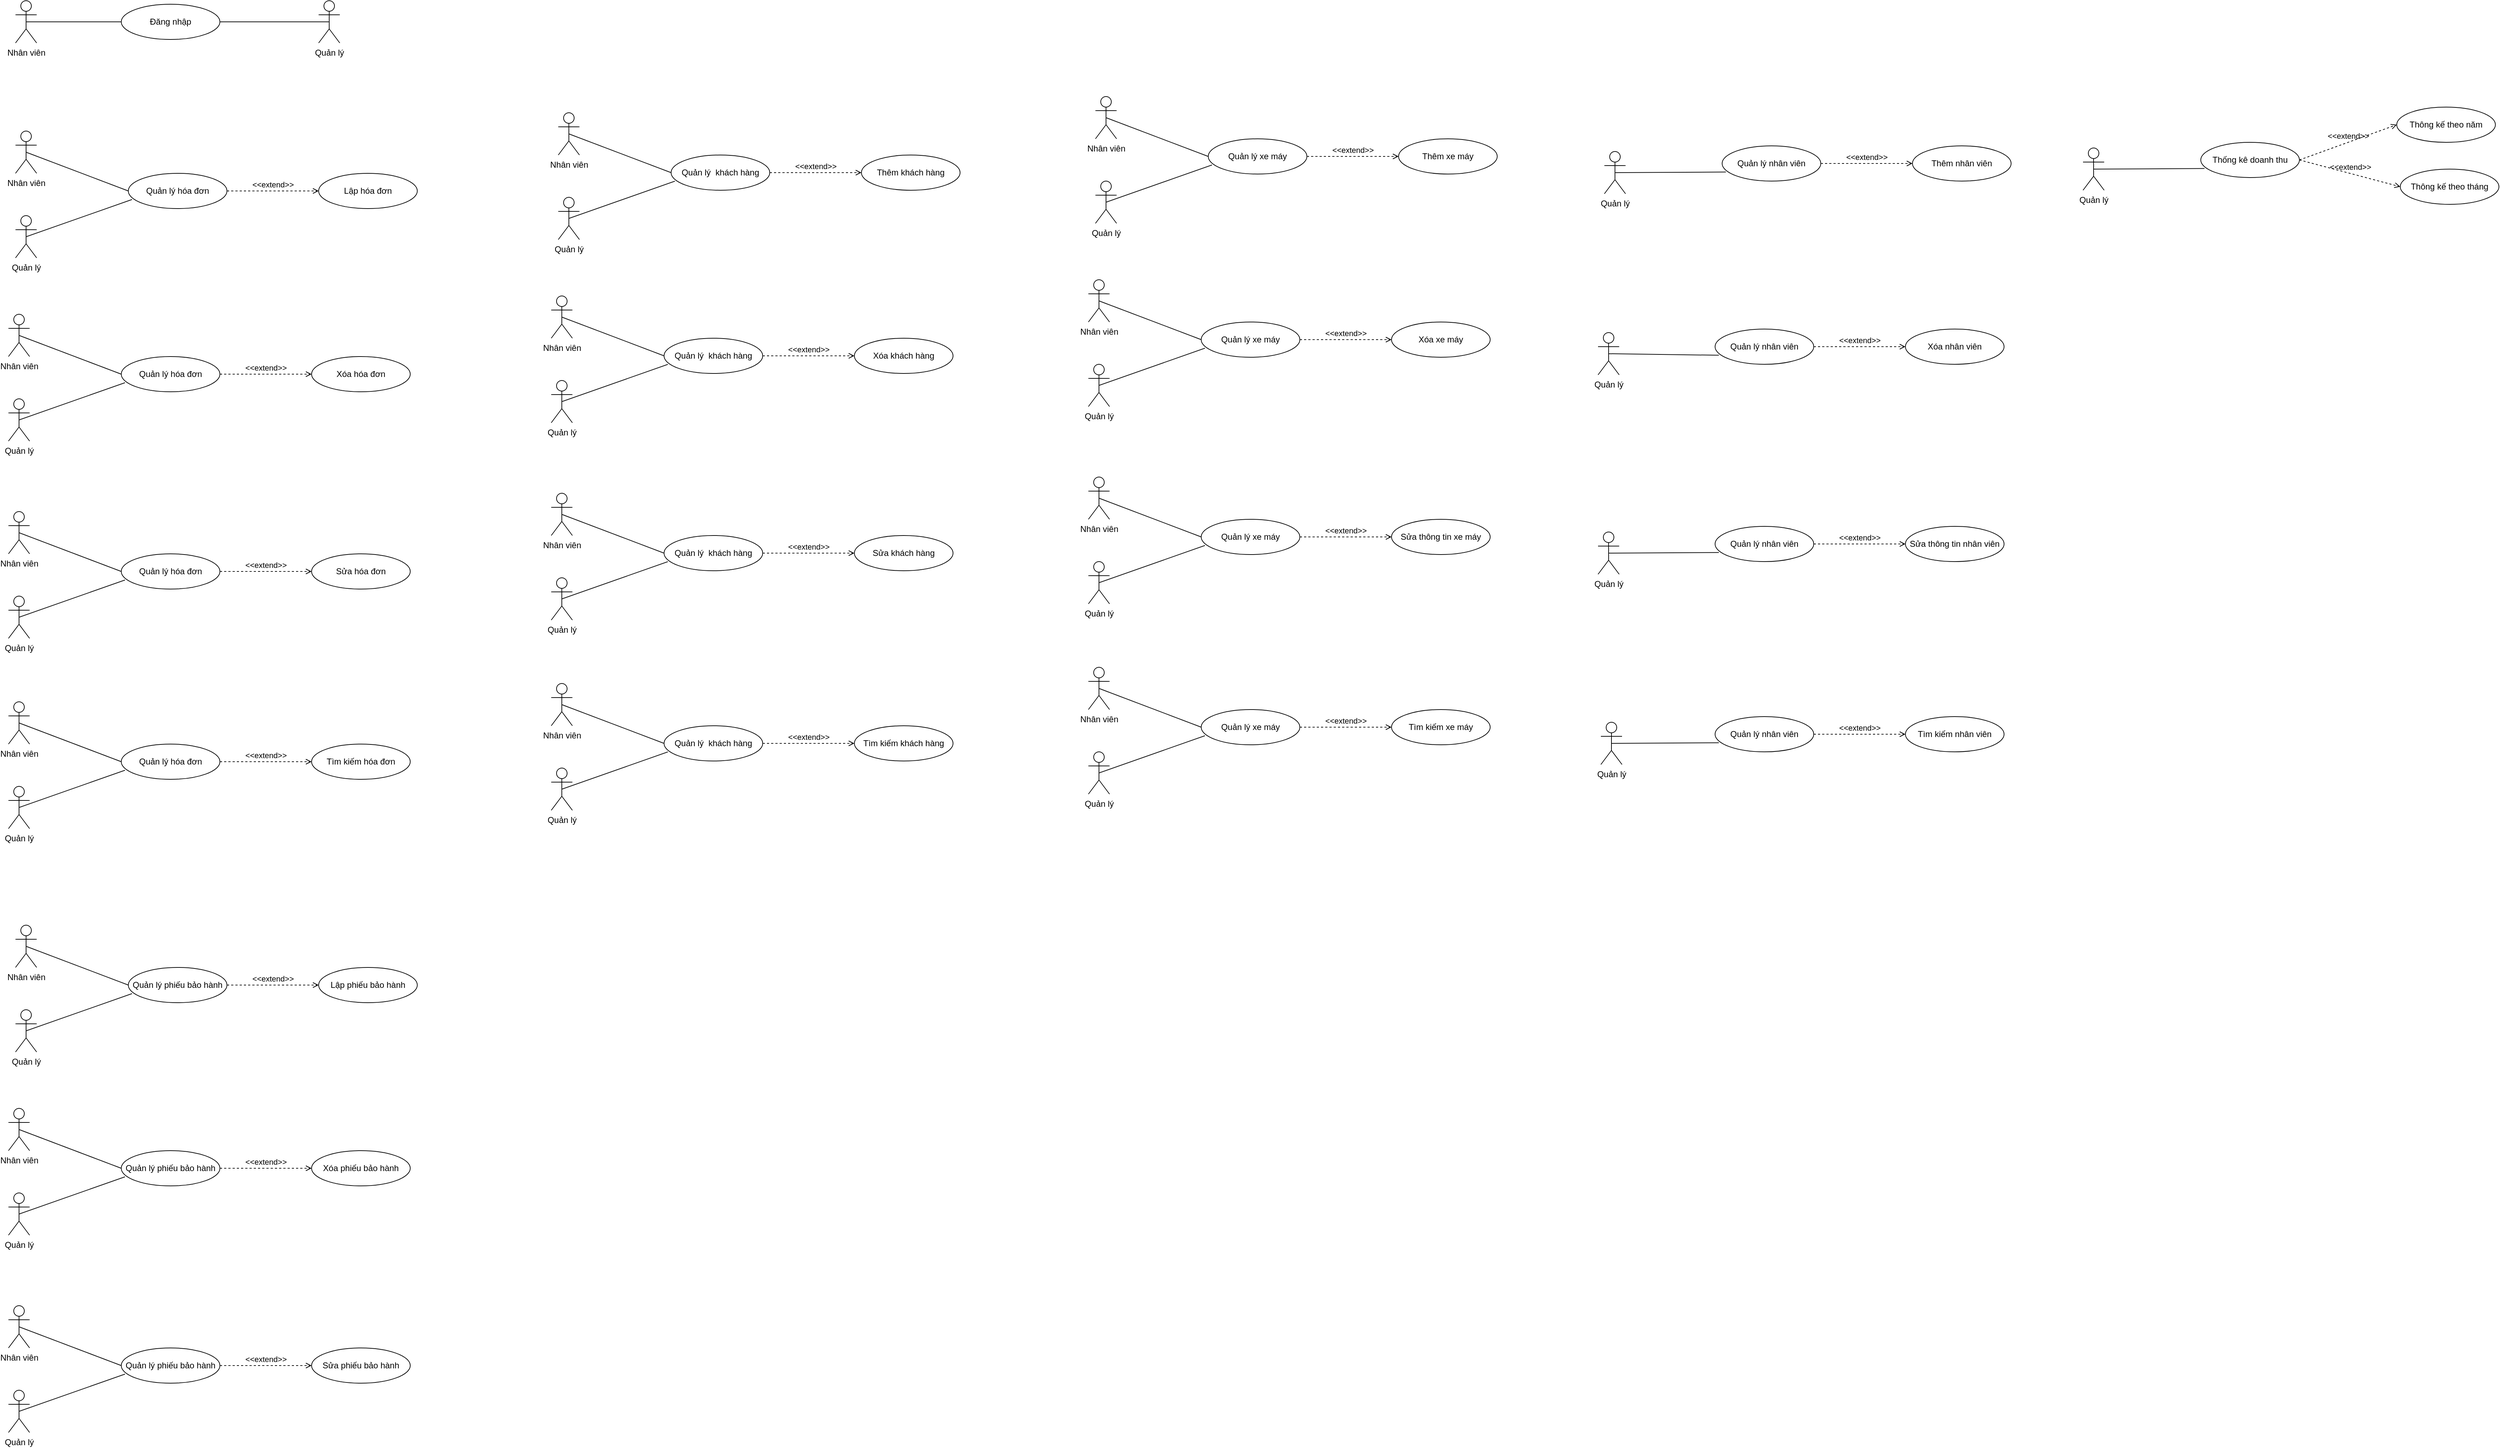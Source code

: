 <mxfile version="15.7.3" type="device"><diagram id="n5Jw2jB2_F3WaCcPiGSH" name="Page-1"><mxGraphModel dx="1117" dy="827" grid="0" gridSize="10" guides="1" tooltips="1" connect="1" arrows="1" fold="1" page="1" pageScale="1" pageWidth="1100" pageHeight="850" background="#ffffff" math="0" shadow="0"><root><mxCell id="0"/><mxCell id="1" parent="0"/><mxCell id="6BJFwnJuFq5aAHOnmRQk-1" value="Quản lý" style="shape=umlActor;verticalLabelPosition=bottom;verticalAlign=top;html=1;rounded=0;" vertex="1" parent="1"><mxGeometry x="590" y="235" width="30" height="60" as="geometry"/></mxCell><mxCell id="6BJFwnJuFq5aAHOnmRQk-2" value="Đăng nhập" style="ellipse;whiteSpace=wrap;html=1;rounded=0;" vertex="1" parent="1"><mxGeometry x="310" y="240" width="140" height="50" as="geometry"/></mxCell><mxCell id="6BJFwnJuFq5aAHOnmRQk-3" value="Nhân viên" style="shape=umlActor;verticalLabelPosition=bottom;verticalAlign=top;html=1;rounded=0;" vertex="1" parent="1"><mxGeometry x="160" y="235" width="30" height="60" as="geometry"/></mxCell><mxCell id="6BJFwnJuFq5aAHOnmRQk-4" value="" style="endArrow=none;html=1;exitX=0.5;exitY=0.5;exitDx=0;exitDy=0;exitPerimeter=0;entryX=0;entryY=0.5;entryDx=0;entryDy=0;rounded=0;" edge="1" parent="1" source="6BJFwnJuFq5aAHOnmRQk-3" target="6BJFwnJuFq5aAHOnmRQk-2"><mxGeometry width="50" height="50" relative="1" as="geometry"><mxPoint x="220" y="290" as="sourcePoint"/><mxPoint x="270" y="240" as="targetPoint"/></mxGeometry></mxCell><mxCell id="6BJFwnJuFq5aAHOnmRQk-5" value="" style="endArrow=none;html=1;entryX=0.5;entryY=0.5;entryDx=0;entryDy=0;entryPerimeter=0;exitX=1;exitY=0.5;exitDx=0;exitDy=0;rounded=0;" edge="1" parent="1" source="6BJFwnJuFq5aAHOnmRQk-2" target="6BJFwnJuFq5aAHOnmRQk-1"><mxGeometry width="50" height="50" relative="1" as="geometry"><mxPoint x="510" y="270" as="sourcePoint"/><mxPoint x="560" y="220" as="targetPoint"/></mxGeometry></mxCell><mxCell id="6BJFwnJuFq5aAHOnmRQk-6" value="Quản lý" style="shape=umlActor;verticalLabelPosition=bottom;verticalAlign=top;html=1;rounded=0;" vertex="1" parent="1"><mxGeometry x="160" y="540" width="30" height="60" as="geometry"/></mxCell><mxCell id="6BJFwnJuFq5aAHOnmRQk-7" value="Quản lý hóa đơn" style="ellipse;whiteSpace=wrap;html=1;rounded=0;" vertex="1" parent="1"><mxGeometry x="320" y="480" width="140" height="50" as="geometry"/></mxCell><mxCell id="6BJFwnJuFq5aAHOnmRQk-8" value="Nhân viên" style="shape=umlActor;verticalLabelPosition=bottom;verticalAlign=top;html=1;rounded=0;" vertex="1" parent="1"><mxGeometry x="160" y="420" width="30" height="60" as="geometry"/></mxCell><mxCell id="6BJFwnJuFq5aAHOnmRQk-9" value="" style="endArrow=none;html=1;exitX=0.5;exitY=0.5;exitDx=0;exitDy=0;exitPerimeter=0;entryX=0;entryY=0.5;entryDx=0;entryDy=0;rounded=0;" edge="1" parent="1" source="6BJFwnJuFq5aAHOnmRQk-8" target="6BJFwnJuFq5aAHOnmRQk-7"><mxGeometry width="50" height="50" relative="1" as="geometry"><mxPoint x="220" y="475" as="sourcePoint"/><mxPoint x="270" y="425" as="targetPoint"/></mxGeometry></mxCell><mxCell id="6BJFwnJuFq5aAHOnmRQk-10" value="" style="endArrow=none;html=1;entryX=0.5;entryY=0.5;entryDx=0;entryDy=0;entryPerimeter=0;exitX=0.038;exitY=0.743;exitDx=0;exitDy=0;exitPerimeter=0;rounded=0;" edge="1" parent="1" source="6BJFwnJuFq5aAHOnmRQk-7" target="6BJFwnJuFq5aAHOnmRQk-6"><mxGeometry width="50" height="50" relative="1" as="geometry"><mxPoint x="510" y="455" as="sourcePoint"/><mxPoint x="560" y="405" as="targetPoint"/></mxGeometry></mxCell><mxCell id="6BJFwnJuFq5aAHOnmRQk-11" value="Lập hóa đơn" style="ellipse;whiteSpace=wrap;html=1;rounded=0;" vertex="1" parent="1"><mxGeometry x="590" y="480" width="140" height="50" as="geometry"/></mxCell><mxCell id="6BJFwnJuFq5aAHOnmRQk-12" value="&amp;lt;&amp;lt;extend&amp;gt;&amp;gt;" style="html=1;verticalAlign=bottom;labelBackgroundColor=none;endArrow=open;endFill=0;dashed=1;entryX=0;entryY=0.5;entryDx=0;entryDy=0;exitX=1;exitY=0.5;exitDx=0;exitDy=0;rounded=0;" edge="1" parent="1" source="6BJFwnJuFq5aAHOnmRQk-7" target="6BJFwnJuFq5aAHOnmRQk-11"><mxGeometry width="160" relative="1" as="geometry"><mxPoint x="450" y="440" as="sourcePoint"/><mxPoint x="610" y="440" as="targetPoint"/></mxGeometry></mxCell><mxCell id="6BJFwnJuFq5aAHOnmRQk-13" value="Quản lý" style="shape=umlActor;verticalLabelPosition=bottom;verticalAlign=top;html=1;rounded=0;" vertex="1" parent="1"><mxGeometry x="150" y="800" width="30" height="60" as="geometry"/></mxCell><mxCell id="6BJFwnJuFq5aAHOnmRQk-14" value="Quản lý hóa đơn" style="ellipse;whiteSpace=wrap;html=1;rounded=0;" vertex="1" parent="1"><mxGeometry x="310" y="740" width="140" height="50" as="geometry"/></mxCell><mxCell id="6BJFwnJuFq5aAHOnmRQk-15" value="Nhân viên" style="shape=umlActor;verticalLabelPosition=bottom;verticalAlign=top;html=1;rounded=0;" vertex="1" parent="1"><mxGeometry x="150" y="680" width="30" height="60" as="geometry"/></mxCell><mxCell id="6BJFwnJuFq5aAHOnmRQk-16" value="" style="endArrow=none;html=1;exitX=0.5;exitY=0.5;exitDx=0;exitDy=0;exitPerimeter=0;entryX=0;entryY=0.5;entryDx=0;entryDy=0;rounded=0;" edge="1" parent="1" source="6BJFwnJuFq5aAHOnmRQk-15" target="6BJFwnJuFq5aAHOnmRQk-14"><mxGeometry width="50" height="50" relative="1" as="geometry"><mxPoint x="210" y="735" as="sourcePoint"/><mxPoint x="260" y="685" as="targetPoint"/></mxGeometry></mxCell><mxCell id="6BJFwnJuFq5aAHOnmRQk-17" value="" style="endArrow=none;html=1;entryX=0.5;entryY=0.5;entryDx=0;entryDy=0;entryPerimeter=0;exitX=0.038;exitY=0.743;exitDx=0;exitDy=0;exitPerimeter=0;rounded=0;" edge="1" parent="1" source="6BJFwnJuFq5aAHOnmRQk-14" target="6BJFwnJuFq5aAHOnmRQk-13"><mxGeometry width="50" height="50" relative="1" as="geometry"><mxPoint x="500" y="715" as="sourcePoint"/><mxPoint x="550" y="665" as="targetPoint"/></mxGeometry></mxCell><mxCell id="6BJFwnJuFq5aAHOnmRQk-18" value="Xóa hóa đơn" style="ellipse;whiteSpace=wrap;html=1;rounded=0;" vertex="1" parent="1"><mxGeometry x="580" y="740" width="140" height="50" as="geometry"/></mxCell><mxCell id="6BJFwnJuFq5aAHOnmRQk-19" value="&amp;lt;&amp;lt;extend&amp;gt;&amp;gt;" style="html=1;verticalAlign=bottom;labelBackgroundColor=none;endArrow=open;endFill=0;dashed=1;entryX=0;entryY=0.5;entryDx=0;entryDy=0;exitX=1;exitY=0.5;exitDx=0;exitDy=0;rounded=0;" edge="1" parent="1" source="6BJFwnJuFq5aAHOnmRQk-14" target="6BJFwnJuFq5aAHOnmRQk-18"><mxGeometry width="160" relative="1" as="geometry"><mxPoint x="440" y="700" as="sourcePoint"/><mxPoint x="600" y="700" as="targetPoint"/></mxGeometry></mxCell><mxCell id="6BJFwnJuFq5aAHOnmRQk-20" value="Quản lý" style="shape=umlActor;verticalLabelPosition=bottom;verticalAlign=top;html=1;rounded=0;" vertex="1" parent="1"><mxGeometry x="150" y="1080" width="30" height="60" as="geometry"/></mxCell><mxCell id="6BJFwnJuFq5aAHOnmRQk-21" value="Quản lý hóa đơn" style="ellipse;whiteSpace=wrap;html=1;rounded=0;" vertex="1" parent="1"><mxGeometry x="310" y="1020" width="140" height="50" as="geometry"/></mxCell><mxCell id="6BJFwnJuFq5aAHOnmRQk-22" value="Nhân viên" style="shape=umlActor;verticalLabelPosition=bottom;verticalAlign=top;html=1;rounded=0;" vertex="1" parent="1"><mxGeometry x="150" y="960" width="30" height="60" as="geometry"/></mxCell><mxCell id="6BJFwnJuFq5aAHOnmRQk-23" value="" style="endArrow=none;html=1;exitX=0.5;exitY=0.5;exitDx=0;exitDy=0;exitPerimeter=0;entryX=0;entryY=0.5;entryDx=0;entryDy=0;rounded=0;" edge="1" parent="1" source="6BJFwnJuFq5aAHOnmRQk-22" target="6BJFwnJuFq5aAHOnmRQk-21"><mxGeometry width="50" height="50" relative="1" as="geometry"><mxPoint x="210" y="1015" as="sourcePoint"/><mxPoint x="260" y="965" as="targetPoint"/></mxGeometry></mxCell><mxCell id="6BJFwnJuFq5aAHOnmRQk-24" value="" style="endArrow=none;html=1;entryX=0.5;entryY=0.5;entryDx=0;entryDy=0;entryPerimeter=0;exitX=0.038;exitY=0.743;exitDx=0;exitDy=0;exitPerimeter=0;rounded=0;" edge="1" parent="1" source="6BJFwnJuFq5aAHOnmRQk-21" target="6BJFwnJuFq5aAHOnmRQk-20"><mxGeometry width="50" height="50" relative="1" as="geometry"><mxPoint x="500" y="995" as="sourcePoint"/><mxPoint x="550" y="945" as="targetPoint"/></mxGeometry></mxCell><mxCell id="6BJFwnJuFq5aAHOnmRQk-25" value="Sửa hóa đơn" style="ellipse;whiteSpace=wrap;html=1;rounded=0;" vertex="1" parent="1"><mxGeometry x="580" y="1020" width="140" height="50" as="geometry"/></mxCell><mxCell id="6BJFwnJuFq5aAHOnmRQk-26" value="&amp;lt;&amp;lt;extend&amp;gt;&amp;gt;" style="html=1;verticalAlign=bottom;labelBackgroundColor=none;endArrow=open;endFill=0;dashed=1;entryX=0;entryY=0.5;entryDx=0;entryDy=0;exitX=1;exitY=0.5;exitDx=0;exitDy=0;rounded=0;" edge="1" parent="1" source="6BJFwnJuFq5aAHOnmRQk-21" target="6BJFwnJuFq5aAHOnmRQk-25"><mxGeometry width="160" relative="1" as="geometry"><mxPoint x="440" y="980" as="sourcePoint"/><mxPoint x="600" y="980" as="targetPoint"/></mxGeometry></mxCell><mxCell id="6BJFwnJuFq5aAHOnmRQk-27" value="Quản lý" style="shape=umlActor;verticalLabelPosition=bottom;verticalAlign=top;html=1;rounded=0;" vertex="1" parent="1"><mxGeometry x="150" y="1350" width="30" height="60" as="geometry"/></mxCell><mxCell id="6BJFwnJuFq5aAHOnmRQk-28" value="Quản lý hóa đơn" style="ellipse;whiteSpace=wrap;html=1;rounded=0;" vertex="1" parent="1"><mxGeometry x="310" y="1290" width="140" height="50" as="geometry"/></mxCell><mxCell id="6BJFwnJuFq5aAHOnmRQk-29" value="Nhân viên" style="shape=umlActor;verticalLabelPosition=bottom;verticalAlign=top;html=1;rounded=0;" vertex="1" parent="1"><mxGeometry x="150" y="1230" width="30" height="60" as="geometry"/></mxCell><mxCell id="6BJFwnJuFq5aAHOnmRQk-30" value="" style="endArrow=none;html=1;exitX=0.5;exitY=0.5;exitDx=0;exitDy=0;exitPerimeter=0;entryX=0;entryY=0.5;entryDx=0;entryDy=0;rounded=0;" edge="1" parent="1" source="6BJFwnJuFq5aAHOnmRQk-29" target="6BJFwnJuFq5aAHOnmRQk-28"><mxGeometry width="50" height="50" relative="1" as="geometry"><mxPoint x="210" y="1285" as="sourcePoint"/><mxPoint x="260" y="1235" as="targetPoint"/></mxGeometry></mxCell><mxCell id="6BJFwnJuFq5aAHOnmRQk-31" value="" style="endArrow=none;html=1;entryX=0.5;entryY=0.5;entryDx=0;entryDy=0;entryPerimeter=0;exitX=0.038;exitY=0.743;exitDx=0;exitDy=0;exitPerimeter=0;rounded=0;" edge="1" parent="1" source="6BJFwnJuFq5aAHOnmRQk-28" target="6BJFwnJuFq5aAHOnmRQk-27"><mxGeometry width="50" height="50" relative="1" as="geometry"><mxPoint x="500" y="1265" as="sourcePoint"/><mxPoint x="550" y="1215" as="targetPoint"/></mxGeometry></mxCell><mxCell id="6BJFwnJuFq5aAHOnmRQk-32" value="Tìm kiếm hóa đơn" style="ellipse;whiteSpace=wrap;html=1;rounded=0;" vertex="1" parent="1"><mxGeometry x="580" y="1290" width="140" height="50" as="geometry"/></mxCell><mxCell id="6BJFwnJuFq5aAHOnmRQk-33" value="&amp;lt;&amp;lt;extend&amp;gt;&amp;gt;" style="html=1;verticalAlign=bottom;labelBackgroundColor=none;endArrow=open;endFill=0;dashed=1;entryX=0;entryY=0.5;entryDx=0;entryDy=0;exitX=1;exitY=0.5;exitDx=0;exitDy=0;rounded=0;" edge="1" parent="1" source="6BJFwnJuFq5aAHOnmRQk-28" target="6BJFwnJuFq5aAHOnmRQk-32"><mxGeometry width="160" relative="1" as="geometry"><mxPoint x="440" y="1250" as="sourcePoint"/><mxPoint x="600" y="1250" as="targetPoint"/></mxGeometry></mxCell><mxCell id="6BJFwnJuFq5aAHOnmRQk-34" value="Quản lý" style="shape=umlActor;verticalLabelPosition=bottom;verticalAlign=top;html=1;rounded=0;" vertex="1" parent="1"><mxGeometry x="930" y="514" width="30" height="60" as="geometry"/></mxCell><mxCell id="6BJFwnJuFq5aAHOnmRQk-35" value="Quản lý&amp;nbsp; khách hàng" style="ellipse;whiteSpace=wrap;html=1;rounded=0;" vertex="1" parent="1"><mxGeometry x="1090" y="454" width="140" height="50" as="geometry"/></mxCell><mxCell id="6BJFwnJuFq5aAHOnmRQk-36" value="Nhân viên" style="shape=umlActor;verticalLabelPosition=bottom;verticalAlign=top;html=1;rounded=0;" vertex="1" parent="1"><mxGeometry x="930" y="394" width="30" height="60" as="geometry"/></mxCell><mxCell id="6BJFwnJuFq5aAHOnmRQk-37" value="" style="endArrow=none;html=1;exitX=0.5;exitY=0.5;exitDx=0;exitDy=0;exitPerimeter=0;entryX=0;entryY=0.5;entryDx=0;entryDy=0;rounded=0;" edge="1" parent="1" source="6BJFwnJuFq5aAHOnmRQk-36" target="6BJFwnJuFq5aAHOnmRQk-35"><mxGeometry width="50" height="50" relative="1" as="geometry"><mxPoint x="990" y="449" as="sourcePoint"/><mxPoint x="1040" y="399" as="targetPoint"/></mxGeometry></mxCell><mxCell id="6BJFwnJuFq5aAHOnmRQk-38" value="" style="endArrow=none;html=1;entryX=0.5;entryY=0.5;entryDx=0;entryDy=0;entryPerimeter=0;exitX=0.038;exitY=0.743;exitDx=0;exitDy=0;exitPerimeter=0;rounded=0;" edge="1" parent="1" source="6BJFwnJuFq5aAHOnmRQk-35" target="6BJFwnJuFq5aAHOnmRQk-34"><mxGeometry width="50" height="50" relative="1" as="geometry"><mxPoint x="1280" y="429" as="sourcePoint"/><mxPoint x="1330" y="379" as="targetPoint"/></mxGeometry></mxCell><mxCell id="6BJFwnJuFq5aAHOnmRQk-39" value="Thêm khách hàng" style="ellipse;whiteSpace=wrap;html=1;rounded=0;" vertex="1" parent="1"><mxGeometry x="1360" y="454" width="140" height="50" as="geometry"/></mxCell><mxCell id="6BJFwnJuFq5aAHOnmRQk-40" value="&amp;lt;&amp;lt;extend&amp;gt;&amp;gt;" style="html=1;verticalAlign=bottom;labelBackgroundColor=none;endArrow=open;endFill=0;dashed=1;entryX=0;entryY=0.5;entryDx=0;entryDy=0;exitX=1;exitY=0.5;exitDx=0;exitDy=0;rounded=0;" edge="1" parent="1" source="6BJFwnJuFq5aAHOnmRQk-35" target="6BJFwnJuFq5aAHOnmRQk-39"><mxGeometry width="160" relative="1" as="geometry"><mxPoint x="1220" y="414" as="sourcePoint"/><mxPoint x="1380" y="414" as="targetPoint"/></mxGeometry></mxCell><mxCell id="6BJFwnJuFq5aAHOnmRQk-41" value="Quản lý" style="shape=umlActor;verticalLabelPosition=bottom;verticalAlign=top;html=1;rounded=0;" vertex="1" parent="1"><mxGeometry x="920" y="774" width="30" height="60" as="geometry"/></mxCell><mxCell id="6BJFwnJuFq5aAHOnmRQk-42" value="Quản lý&amp;nbsp; khách hàng" style="ellipse;whiteSpace=wrap;html=1;rounded=0;" vertex="1" parent="1"><mxGeometry x="1080" y="714" width="140" height="50" as="geometry"/></mxCell><mxCell id="6BJFwnJuFq5aAHOnmRQk-43" value="Nhân viên" style="shape=umlActor;verticalLabelPosition=bottom;verticalAlign=top;html=1;rounded=0;" vertex="1" parent="1"><mxGeometry x="920" y="654" width="30" height="60" as="geometry"/></mxCell><mxCell id="6BJFwnJuFq5aAHOnmRQk-44" value="" style="endArrow=none;html=1;exitX=0.5;exitY=0.5;exitDx=0;exitDy=0;exitPerimeter=0;entryX=0;entryY=0.5;entryDx=0;entryDy=0;rounded=0;" edge="1" parent="1" source="6BJFwnJuFq5aAHOnmRQk-43" target="6BJFwnJuFq5aAHOnmRQk-42"><mxGeometry width="50" height="50" relative="1" as="geometry"><mxPoint x="980" y="709" as="sourcePoint"/><mxPoint x="1030" y="659" as="targetPoint"/></mxGeometry></mxCell><mxCell id="6BJFwnJuFq5aAHOnmRQk-45" value="" style="endArrow=none;html=1;entryX=0.5;entryY=0.5;entryDx=0;entryDy=0;entryPerimeter=0;exitX=0.038;exitY=0.743;exitDx=0;exitDy=0;exitPerimeter=0;rounded=0;" edge="1" parent="1" source="6BJFwnJuFq5aAHOnmRQk-42" target="6BJFwnJuFq5aAHOnmRQk-41"><mxGeometry width="50" height="50" relative="1" as="geometry"><mxPoint x="1270" y="689" as="sourcePoint"/><mxPoint x="1320" y="639" as="targetPoint"/></mxGeometry></mxCell><mxCell id="6BJFwnJuFq5aAHOnmRQk-46" value="Xóa khách hàng" style="ellipse;whiteSpace=wrap;html=1;rounded=0;" vertex="1" parent="1"><mxGeometry x="1350" y="714" width="140" height="50" as="geometry"/></mxCell><mxCell id="6BJFwnJuFq5aAHOnmRQk-47" value="&amp;lt;&amp;lt;extend&amp;gt;&amp;gt;" style="html=1;verticalAlign=bottom;labelBackgroundColor=none;endArrow=open;endFill=0;dashed=1;entryX=0;entryY=0.5;entryDx=0;entryDy=0;exitX=1;exitY=0.5;exitDx=0;exitDy=0;rounded=0;" edge="1" parent="1" source="6BJFwnJuFq5aAHOnmRQk-42" target="6BJFwnJuFq5aAHOnmRQk-46"><mxGeometry width="160" relative="1" as="geometry"><mxPoint x="1210" y="674" as="sourcePoint"/><mxPoint x="1370" y="674" as="targetPoint"/></mxGeometry></mxCell><mxCell id="6BJFwnJuFq5aAHOnmRQk-48" value="Quản lý" style="shape=umlActor;verticalLabelPosition=bottom;verticalAlign=top;html=1;rounded=0;" vertex="1" parent="1"><mxGeometry x="920" y="1054" width="30" height="60" as="geometry"/></mxCell><mxCell id="6BJFwnJuFq5aAHOnmRQk-49" value="Quản lý&amp;nbsp; khách hàng" style="ellipse;whiteSpace=wrap;html=1;rounded=0;" vertex="1" parent="1"><mxGeometry x="1080" y="994" width="140" height="50" as="geometry"/></mxCell><mxCell id="6BJFwnJuFq5aAHOnmRQk-50" value="Nhân viên" style="shape=umlActor;verticalLabelPosition=bottom;verticalAlign=top;html=1;rounded=0;" vertex="1" parent="1"><mxGeometry x="920" y="934" width="30" height="60" as="geometry"/></mxCell><mxCell id="6BJFwnJuFq5aAHOnmRQk-51" value="" style="endArrow=none;html=1;exitX=0.5;exitY=0.5;exitDx=0;exitDy=0;exitPerimeter=0;entryX=0;entryY=0.5;entryDx=0;entryDy=0;rounded=0;" edge="1" parent="1" source="6BJFwnJuFq5aAHOnmRQk-50" target="6BJFwnJuFq5aAHOnmRQk-49"><mxGeometry width="50" height="50" relative="1" as="geometry"><mxPoint x="980" y="989" as="sourcePoint"/><mxPoint x="1030" y="939" as="targetPoint"/></mxGeometry></mxCell><mxCell id="6BJFwnJuFq5aAHOnmRQk-52" value="" style="endArrow=none;html=1;entryX=0.5;entryY=0.5;entryDx=0;entryDy=0;entryPerimeter=0;exitX=0.038;exitY=0.743;exitDx=0;exitDy=0;exitPerimeter=0;rounded=0;" edge="1" parent="1" source="6BJFwnJuFq5aAHOnmRQk-49" target="6BJFwnJuFq5aAHOnmRQk-48"><mxGeometry width="50" height="50" relative="1" as="geometry"><mxPoint x="1270" y="969" as="sourcePoint"/><mxPoint x="1320" y="919" as="targetPoint"/></mxGeometry></mxCell><mxCell id="6BJFwnJuFq5aAHOnmRQk-53" value="Sửa khách hàng" style="ellipse;whiteSpace=wrap;html=1;rounded=0;" vertex="1" parent="1"><mxGeometry x="1350" y="994" width="140" height="50" as="geometry"/></mxCell><mxCell id="6BJFwnJuFq5aAHOnmRQk-54" value="&amp;lt;&amp;lt;extend&amp;gt;&amp;gt;" style="html=1;verticalAlign=bottom;labelBackgroundColor=none;endArrow=open;endFill=0;dashed=1;entryX=0;entryY=0.5;entryDx=0;entryDy=0;exitX=1;exitY=0.5;exitDx=0;exitDy=0;rounded=0;" edge="1" parent="1" source="6BJFwnJuFq5aAHOnmRQk-49" target="6BJFwnJuFq5aAHOnmRQk-53"><mxGeometry width="160" relative="1" as="geometry"><mxPoint x="1210" y="954" as="sourcePoint"/><mxPoint x="1370" y="954" as="targetPoint"/></mxGeometry></mxCell><mxCell id="6BJFwnJuFq5aAHOnmRQk-55" value="Quản lý" style="shape=umlActor;verticalLabelPosition=bottom;verticalAlign=top;html=1;rounded=0;" vertex="1" parent="1"><mxGeometry x="920" y="1324" width="30" height="60" as="geometry"/></mxCell><mxCell id="6BJFwnJuFq5aAHOnmRQk-56" value="Quản lý&amp;nbsp; khách hàng" style="ellipse;whiteSpace=wrap;html=1;rounded=0;" vertex="1" parent="1"><mxGeometry x="1080" y="1264" width="140" height="50" as="geometry"/></mxCell><mxCell id="6BJFwnJuFq5aAHOnmRQk-57" value="Nhân viên" style="shape=umlActor;verticalLabelPosition=bottom;verticalAlign=top;html=1;rounded=0;" vertex="1" parent="1"><mxGeometry x="920" y="1204" width="30" height="60" as="geometry"/></mxCell><mxCell id="6BJFwnJuFq5aAHOnmRQk-58" value="" style="endArrow=none;html=1;exitX=0.5;exitY=0.5;exitDx=0;exitDy=0;exitPerimeter=0;entryX=0;entryY=0.5;entryDx=0;entryDy=0;rounded=0;" edge="1" parent="1" source="6BJFwnJuFq5aAHOnmRQk-57" target="6BJFwnJuFq5aAHOnmRQk-56"><mxGeometry width="50" height="50" relative="1" as="geometry"><mxPoint x="980" y="1259" as="sourcePoint"/><mxPoint x="1030" y="1209" as="targetPoint"/></mxGeometry></mxCell><mxCell id="6BJFwnJuFq5aAHOnmRQk-59" value="" style="endArrow=none;html=1;entryX=0.5;entryY=0.5;entryDx=0;entryDy=0;entryPerimeter=0;exitX=0.038;exitY=0.743;exitDx=0;exitDy=0;exitPerimeter=0;rounded=0;" edge="1" parent="1" source="6BJFwnJuFq5aAHOnmRQk-56" target="6BJFwnJuFq5aAHOnmRQk-55"><mxGeometry width="50" height="50" relative="1" as="geometry"><mxPoint x="1270" y="1239" as="sourcePoint"/><mxPoint x="1320" y="1189" as="targetPoint"/></mxGeometry></mxCell><mxCell id="6BJFwnJuFq5aAHOnmRQk-60" value="Tìm kiếm khách hàng" style="ellipse;whiteSpace=wrap;html=1;rounded=0;" vertex="1" parent="1"><mxGeometry x="1350" y="1264" width="140" height="50" as="geometry"/></mxCell><mxCell id="6BJFwnJuFq5aAHOnmRQk-61" value="&amp;lt;&amp;lt;extend&amp;gt;&amp;gt;" style="html=1;verticalAlign=bottom;labelBackgroundColor=none;endArrow=open;endFill=0;dashed=1;entryX=0;entryY=0.5;entryDx=0;entryDy=0;exitX=1;exitY=0.5;exitDx=0;exitDy=0;rounded=0;" edge="1" parent="1" source="6BJFwnJuFq5aAHOnmRQk-56" target="6BJFwnJuFq5aAHOnmRQk-60"><mxGeometry width="160" relative="1" as="geometry"><mxPoint x="1210" y="1224" as="sourcePoint"/><mxPoint x="1370" y="1224" as="targetPoint"/></mxGeometry></mxCell><mxCell id="6BJFwnJuFq5aAHOnmRQk-62" value="Quản lý" style="shape=umlActor;verticalLabelPosition=bottom;verticalAlign=top;html=1;rounded=0;" vertex="1" parent="1"><mxGeometry x="1692" y="491" width="30" height="60" as="geometry"/></mxCell><mxCell id="6BJFwnJuFq5aAHOnmRQk-63" value="Quản lý xe máy" style="ellipse;whiteSpace=wrap;html=1;rounded=0;" vertex="1" parent="1"><mxGeometry x="1852" y="431" width="140" height="50" as="geometry"/></mxCell><mxCell id="6BJFwnJuFq5aAHOnmRQk-64" value="Nhân viên" style="shape=umlActor;verticalLabelPosition=bottom;verticalAlign=top;html=1;rounded=0;" vertex="1" parent="1"><mxGeometry x="1692" y="371" width="30" height="60" as="geometry"/></mxCell><mxCell id="6BJFwnJuFq5aAHOnmRQk-65" value="" style="endArrow=none;html=1;exitX=0.5;exitY=0.5;exitDx=0;exitDy=0;exitPerimeter=0;entryX=0;entryY=0.5;entryDx=0;entryDy=0;rounded=0;" edge="1" parent="1" source="6BJFwnJuFq5aAHOnmRQk-64" target="6BJFwnJuFq5aAHOnmRQk-63"><mxGeometry width="50" height="50" relative="1" as="geometry"><mxPoint x="1752" y="426" as="sourcePoint"/><mxPoint x="1802" y="376" as="targetPoint"/></mxGeometry></mxCell><mxCell id="6BJFwnJuFq5aAHOnmRQk-66" value="" style="endArrow=none;html=1;entryX=0.5;entryY=0.5;entryDx=0;entryDy=0;entryPerimeter=0;exitX=0.038;exitY=0.743;exitDx=0;exitDy=0;exitPerimeter=0;rounded=0;" edge="1" parent="1" source="6BJFwnJuFq5aAHOnmRQk-63" target="6BJFwnJuFq5aAHOnmRQk-62"><mxGeometry width="50" height="50" relative="1" as="geometry"><mxPoint x="2042" y="406" as="sourcePoint"/><mxPoint x="2092" y="356" as="targetPoint"/></mxGeometry></mxCell><mxCell id="6BJFwnJuFq5aAHOnmRQk-67" value="Thêm xe máy" style="ellipse;whiteSpace=wrap;html=1;rounded=0;" vertex="1" parent="1"><mxGeometry x="2122" y="431" width="140" height="50" as="geometry"/></mxCell><mxCell id="6BJFwnJuFq5aAHOnmRQk-68" value="&amp;lt;&amp;lt;extend&amp;gt;&amp;gt;" style="html=1;verticalAlign=bottom;labelBackgroundColor=none;endArrow=open;endFill=0;dashed=1;entryX=0;entryY=0.5;entryDx=0;entryDy=0;exitX=1;exitY=0.5;exitDx=0;exitDy=0;rounded=0;" edge="1" parent="1" source="6BJFwnJuFq5aAHOnmRQk-63" target="6BJFwnJuFq5aAHOnmRQk-67"><mxGeometry width="160" relative="1" as="geometry"><mxPoint x="1982" y="391" as="sourcePoint"/><mxPoint x="2142" y="391" as="targetPoint"/></mxGeometry></mxCell><mxCell id="6BJFwnJuFq5aAHOnmRQk-69" value="Quản lý" style="shape=umlActor;verticalLabelPosition=bottom;verticalAlign=top;html=1;rounded=0;" vertex="1" parent="1"><mxGeometry x="1682" y="751" width="30" height="60" as="geometry"/></mxCell><mxCell id="6BJFwnJuFq5aAHOnmRQk-70" value="Quản lý xe máy" style="ellipse;whiteSpace=wrap;html=1;rounded=0;" vertex="1" parent="1"><mxGeometry x="1842" y="691" width="140" height="50" as="geometry"/></mxCell><mxCell id="6BJFwnJuFq5aAHOnmRQk-71" value="Nhân viên" style="shape=umlActor;verticalLabelPosition=bottom;verticalAlign=top;html=1;rounded=0;" vertex="1" parent="1"><mxGeometry x="1682" y="631" width="30" height="60" as="geometry"/></mxCell><mxCell id="6BJFwnJuFq5aAHOnmRQk-72" value="" style="endArrow=none;html=1;exitX=0.5;exitY=0.5;exitDx=0;exitDy=0;exitPerimeter=0;entryX=0;entryY=0.5;entryDx=0;entryDy=0;rounded=0;" edge="1" parent="1" source="6BJFwnJuFq5aAHOnmRQk-71" target="6BJFwnJuFq5aAHOnmRQk-70"><mxGeometry width="50" height="50" relative="1" as="geometry"><mxPoint x="1742" y="686" as="sourcePoint"/><mxPoint x="1792" y="636" as="targetPoint"/></mxGeometry></mxCell><mxCell id="6BJFwnJuFq5aAHOnmRQk-73" value="" style="endArrow=none;html=1;entryX=0.5;entryY=0.5;entryDx=0;entryDy=0;entryPerimeter=0;exitX=0.038;exitY=0.743;exitDx=0;exitDy=0;exitPerimeter=0;rounded=0;" edge="1" parent="1" source="6BJFwnJuFq5aAHOnmRQk-70" target="6BJFwnJuFq5aAHOnmRQk-69"><mxGeometry width="50" height="50" relative="1" as="geometry"><mxPoint x="2032" y="666" as="sourcePoint"/><mxPoint x="2082" y="616" as="targetPoint"/></mxGeometry></mxCell><mxCell id="6BJFwnJuFq5aAHOnmRQk-74" value="Xóa xe máy" style="ellipse;whiteSpace=wrap;html=1;rounded=0;" vertex="1" parent="1"><mxGeometry x="2112" y="691" width="140" height="50" as="geometry"/></mxCell><mxCell id="6BJFwnJuFq5aAHOnmRQk-75" value="&amp;lt;&amp;lt;extend&amp;gt;&amp;gt;" style="html=1;verticalAlign=bottom;labelBackgroundColor=none;endArrow=open;endFill=0;dashed=1;entryX=0;entryY=0.5;entryDx=0;entryDy=0;exitX=1;exitY=0.5;exitDx=0;exitDy=0;rounded=0;" edge="1" parent="1" source="6BJFwnJuFq5aAHOnmRQk-70" target="6BJFwnJuFq5aAHOnmRQk-74"><mxGeometry width="160" relative="1" as="geometry"><mxPoint x="1972" y="651" as="sourcePoint"/><mxPoint x="2132" y="651" as="targetPoint"/></mxGeometry></mxCell><mxCell id="6BJFwnJuFq5aAHOnmRQk-76" value="Quản lý" style="shape=umlActor;verticalLabelPosition=bottom;verticalAlign=top;html=1;rounded=0;" vertex="1" parent="1"><mxGeometry x="1682" y="1031" width="30" height="60" as="geometry"/></mxCell><mxCell id="6BJFwnJuFq5aAHOnmRQk-77" value="Quản lý xe máy" style="ellipse;whiteSpace=wrap;html=1;rounded=0;" vertex="1" parent="1"><mxGeometry x="1842" y="971" width="140" height="50" as="geometry"/></mxCell><mxCell id="6BJFwnJuFq5aAHOnmRQk-78" value="Nhân viên" style="shape=umlActor;verticalLabelPosition=bottom;verticalAlign=top;html=1;rounded=0;" vertex="1" parent="1"><mxGeometry x="1682" y="911" width="30" height="60" as="geometry"/></mxCell><mxCell id="6BJFwnJuFq5aAHOnmRQk-79" value="" style="endArrow=none;html=1;exitX=0.5;exitY=0.5;exitDx=0;exitDy=0;exitPerimeter=0;entryX=0;entryY=0.5;entryDx=0;entryDy=0;rounded=0;" edge="1" parent="1" source="6BJFwnJuFq5aAHOnmRQk-78" target="6BJFwnJuFq5aAHOnmRQk-77"><mxGeometry width="50" height="50" relative="1" as="geometry"><mxPoint x="1742" y="966" as="sourcePoint"/><mxPoint x="1792" y="916" as="targetPoint"/></mxGeometry></mxCell><mxCell id="6BJFwnJuFq5aAHOnmRQk-80" value="" style="endArrow=none;html=1;entryX=0.5;entryY=0.5;entryDx=0;entryDy=0;entryPerimeter=0;exitX=0.038;exitY=0.743;exitDx=0;exitDy=0;exitPerimeter=0;rounded=0;" edge="1" parent="1" source="6BJFwnJuFq5aAHOnmRQk-77" target="6BJFwnJuFq5aAHOnmRQk-76"><mxGeometry width="50" height="50" relative="1" as="geometry"><mxPoint x="2032" y="946" as="sourcePoint"/><mxPoint x="2082" y="896" as="targetPoint"/></mxGeometry></mxCell><mxCell id="6BJFwnJuFq5aAHOnmRQk-81" value="Sửa thông tin xe máy" style="ellipse;whiteSpace=wrap;html=1;rounded=0;" vertex="1" parent="1"><mxGeometry x="2112" y="971" width="140" height="50" as="geometry"/></mxCell><mxCell id="6BJFwnJuFq5aAHOnmRQk-82" value="&amp;lt;&amp;lt;extend&amp;gt;&amp;gt;" style="html=1;verticalAlign=bottom;labelBackgroundColor=none;endArrow=open;endFill=0;dashed=1;entryX=0;entryY=0.5;entryDx=0;entryDy=0;exitX=1;exitY=0.5;exitDx=0;exitDy=0;rounded=0;" edge="1" parent="1" source="6BJFwnJuFq5aAHOnmRQk-77" target="6BJFwnJuFq5aAHOnmRQk-81"><mxGeometry width="160" relative="1" as="geometry"><mxPoint x="1972" y="931" as="sourcePoint"/><mxPoint x="2132" y="931" as="targetPoint"/></mxGeometry></mxCell><mxCell id="6BJFwnJuFq5aAHOnmRQk-83" value="Quản lý" style="shape=umlActor;verticalLabelPosition=bottom;verticalAlign=top;html=1;rounded=0;" vertex="1" parent="1"><mxGeometry x="1682" y="1301" width="30" height="60" as="geometry"/></mxCell><mxCell id="6BJFwnJuFq5aAHOnmRQk-84" value="Quản lý xe máy" style="ellipse;whiteSpace=wrap;html=1;rounded=0;" vertex="1" parent="1"><mxGeometry x="1842" y="1241" width="140" height="50" as="geometry"/></mxCell><mxCell id="6BJFwnJuFq5aAHOnmRQk-85" value="Nhân viên" style="shape=umlActor;verticalLabelPosition=bottom;verticalAlign=top;html=1;rounded=0;" vertex="1" parent="1"><mxGeometry x="1682" y="1181" width="30" height="60" as="geometry"/></mxCell><mxCell id="6BJFwnJuFq5aAHOnmRQk-86" value="" style="endArrow=none;html=1;exitX=0.5;exitY=0.5;exitDx=0;exitDy=0;exitPerimeter=0;entryX=0;entryY=0.5;entryDx=0;entryDy=0;rounded=0;" edge="1" parent="1" source="6BJFwnJuFq5aAHOnmRQk-85" target="6BJFwnJuFq5aAHOnmRQk-84"><mxGeometry width="50" height="50" relative="1" as="geometry"><mxPoint x="1742" y="1236" as="sourcePoint"/><mxPoint x="1792" y="1186" as="targetPoint"/></mxGeometry></mxCell><mxCell id="6BJFwnJuFq5aAHOnmRQk-87" value="" style="endArrow=none;html=1;entryX=0.5;entryY=0.5;entryDx=0;entryDy=0;entryPerimeter=0;exitX=0.038;exitY=0.743;exitDx=0;exitDy=0;exitPerimeter=0;rounded=0;" edge="1" parent="1" source="6BJFwnJuFq5aAHOnmRQk-84" target="6BJFwnJuFq5aAHOnmRQk-83"><mxGeometry width="50" height="50" relative="1" as="geometry"><mxPoint x="2032" y="1216" as="sourcePoint"/><mxPoint x="2082" y="1166" as="targetPoint"/></mxGeometry></mxCell><mxCell id="6BJFwnJuFq5aAHOnmRQk-88" value="Tìm kiếm xe máy" style="ellipse;whiteSpace=wrap;html=1;rounded=0;" vertex="1" parent="1"><mxGeometry x="2112" y="1241" width="140" height="50" as="geometry"/></mxCell><mxCell id="6BJFwnJuFq5aAHOnmRQk-89" value="&amp;lt;&amp;lt;extend&amp;gt;&amp;gt;" style="html=1;verticalAlign=bottom;labelBackgroundColor=none;endArrow=open;endFill=0;dashed=1;entryX=0;entryY=0.5;entryDx=0;entryDy=0;exitX=1;exitY=0.5;exitDx=0;exitDy=0;rounded=0;" edge="1" parent="1" source="6BJFwnJuFq5aAHOnmRQk-84" target="6BJFwnJuFq5aAHOnmRQk-88"><mxGeometry width="160" relative="1" as="geometry"><mxPoint x="1972" y="1201" as="sourcePoint"/><mxPoint x="2132" y="1201" as="targetPoint"/></mxGeometry></mxCell><mxCell id="6BJFwnJuFq5aAHOnmRQk-90" value="Quản lý" style="shape=umlActor;verticalLabelPosition=bottom;verticalAlign=top;html=1;rounded=0;" vertex="1" parent="1"><mxGeometry x="2414" y="449" width="30" height="60" as="geometry"/></mxCell><mxCell id="6BJFwnJuFq5aAHOnmRQk-91" value="Quản lý nhân viên" style="ellipse;whiteSpace=wrap;html=1;rounded=0;" vertex="1" parent="1"><mxGeometry x="2581" y="441" width="140" height="50" as="geometry"/></mxCell><mxCell id="6BJFwnJuFq5aAHOnmRQk-94" value="" style="endArrow=none;html=1;entryX=0.5;entryY=0.5;entryDx=0;entryDy=0;entryPerimeter=0;exitX=0.038;exitY=0.743;exitDx=0;exitDy=0;exitPerimeter=0;rounded=0;" edge="1" parent="1" source="6BJFwnJuFq5aAHOnmRQk-91" target="6BJFwnJuFq5aAHOnmRQk-90"><mxGeometry width="50" height="50" relative="1" as="geometry"><mxPoint x="2771" y="416" as="sourcePoint"/><mxPoint x="2821" y="366" as="targetPoint"/></mxGeometry></mxCell><mxCell id="6BJFwnJuFq5aAHOnmRQk-95" value="Thêm nhân viên" style="ellipse;whiteSpace=wrap;html=1;rounded=0;" vertex="1" parent="1"><mxGeometry x="2851" y="441" width="140" height="50" as="geometry"/></mxCell><mxCell id="6BJFwnJuFq5aAHOnmRQk-96" value="&amp;lt;&amp;lt;extend&amp;gt;&amp;gt;" style="html=1;verticalAlign=bottom;labelBackgroundColor=none;endArrow=open;endFill=0;dashed=1;entryX=0;entryY=0.5;entryDx=0;entryDy=0;exitX=1;exitY=0.5;exitDx=0;exitDy=0;rounded=0;" edge="1" parent="1" source="6BJFwnJuFq5aAHOnmRQk-91" target="6BJFwnJuFq5aAHOnmRQk-95"><mxGeometry width="160" relative="1" as="geometry"><mxPoint x="2711" y="401" as="sourcePoint"/><mxPoint x="2871" y="401" as="targetPoint"/></mxGeometry></mxCell><mxCell id="6BJFwnJuFq5aAHOnmRQk-97" value="Quản lý" style="shape=umlActor;verticalLabelPosition=bottom;verticalAlign=top;html=1;rounded=0;" vertex="1" parent="1"><mxGeometry x="2405" y="706" width="30" height="60" as="geometry"/></mxCell><mxCell id="6BJFwnJuFq5aAHOnmRQk-98" value="Quản lý nhân viên" style="ellipse;whiteSpace=wrap;html=1;rounded=0;" vertex="1" parent="1"><mxGeometry x="2571" y="701" width="140" height="50" as="geometry"/></mxCell><mxCell id="6BJFwnJuFq5aAHOnmRQk-101" value="" style="endArrow=none;html=1;entryX=0.5;entryY=0.5;entryDx=0;entryDy=0;entryPerimeter=0;exitX=0.038;exitY=0.743;exitDx=0;exitDy=0;exitPerimeter=0;rounded=0;" edge="1" parent="1" source="6BJFwnJuFq5aAHOnmRQk-98" target="6BJFwnJuFq5aAHOnmRQk-97"><mxGeometry width="50" height="50" relative="1" as="geometry"><mxPoint x="2761" y="676" as="sourcePoint"/><mxPoint x="2811" y="626" as="targetPoint"/></mxGeometry></mxCell><mxCell id="6BJFwnJuFq5aAHOnmRQk-102" value="Xóa nhân viên" style="ellipse;whiteSpace=wrap;html=1;rounded=0;" vertex="1" parent="1"><mxGeometry x="2841" y="701" width="140" height="50" as="geometry"/></mxCell><mxCell id="6BJFwnJuFq5aAHOnmRQk-103" value="&amp;lt;&amp;lt;extend&amp;gt;&amp;gt;" style="html=1;verticalAlign=bottom;labelBackgroundColor=none;endArrow=open;endFill=0;dashed=1;entryX=0;entryY=0.5;entryDx=0;entryDy=0;exitX=1;exitY=0.5;exitDx=0;exitDy=0;rounded=0;" edge="1" parent="1" source="6BJFwnJuFq5aAHOnmRQk-98" target="6BJFwnJuFq5aAHOnmRQk-102"><mxGeometry width="160" relative="1" as="geometry"><mxPoint x="2701" y="661" as="sourcePoint"/><mxPoint x="2861" y="661" as="targetPoint"/></mxGeometry></mxCell><mxCell id="6BJFwnJuFq5aAHOnmRQk-104" value="Quản lý" style="shape=umlActor;verticalLabelPosition=bottom;verticalAlign=top;html=1;rounded=0;" vertex="1" parent="1"><mxGeometry x="2405" y="989" width="30" height="60" as="geometry"/></mxCell><mxCell id="6BJFwnJuFq5aAHOnmRQk-105" value="Quản lý nhân viên" style="ellipse;whiteSpace=wrap;html=1;rounded=0;" vertex="1" parent="1"><mxGeometry x="2571" y="981" width="140" height="50" as="geometry"/></mxCell><mxCell id="6BJFwnJuFq5aAHOnmRQk-108" value="" style="endArrow=none;html=1;entryX=0.5;entryY=0.5;entryDx=0;entryDy=0;entryPerimeter=0;exitX=0.038;exitY=0.743;exitDx=0;exitDy=0;exitPerimeter=0;rounded=0;" edge="1" parent="1" source="6BJFwnJuFq5aAHOnmRQk-105" target="6BJFwnJuFq5aAHOnmRQk-104"><mxGeometry width="50" height="50" relative="1" as="geometry"><mxPoint x="2761" y="956" as="sourcePoint"/><mxPoint x="2811" y="906" as="targetPoint"/></mxGeometry></mxCell><mxCell id="6BJFwnJuFq5aAHOnmRQk-109" value="Sửa thông tin nhân viên" style="ellipse;whiteSpace=wrap;html=1;rounded=0;" vertex="1" parent="1"><mxGeometry x="2841" y="981" width="140" height="50" as="geometry"/></mxCell><mxCell id="6BJFwnJuFq5aAHOnmRQk-110" value="&amp;lt;&amp;lt;extend&amp;gt;&amp;gt;" style="html=1;verticalAlign=bottom;labelBackgroundColor=none;endArrow=open;endFill=0;dashed=1;entryX=0;entryY=0.5;entryDx=0;entryDy=0;exitX=1;exitY=0.5;exitDx=0;exitDy=0;rounded=0;" edge="1" parent="1" source="6BJFwnJuFq5aAHOnmRQk-105" target="6BJFwnJuFq5aAHOnmRQk-109"><mxGeometry width="160" relative="1" as="geometry"><mxPoint x="2701" y="941" as="sourcePoint"/><mxPoint x="2861" y="941" as="targetPoint"/></mxGeometry></mxCell><mxCell id="6BJFwnJuFq5aAHOnmRQk-111" value="Quản lý" style="shape=umlActor;verticalLabelPosition=bottom;verticalAlign=top;html=1;rounded=0;" vertex="1" parent="1"><mxGeometry x="2409" y="1259" width="30" height="60" as="geometry"/></mxCell><mxCell id="6BJFwnJuFq5aAHOnmRQk-112" value="Quản lý nhân viên" style="ellipse;whiteSpace=wrap;html=1;rounded=0;" vertex="1" parent="1"><mxGeometry x="2571" y="1251" width="140" height="50" as="geometry"/></mxCell><mxCell id="6BJFwnJuFq5aAHOnmRQk-115" value="" style="endArrow=none;html=1;entryX=0.5;entryY=0.5;entryDx=0;entryDy=0;entryPerimeter=0;exitX=0.038;exitY=0.743;exitDx=0;exitDy=0;exitPerimeter=0;rounded=0;" edge="1" parent="1" source="6BJFwnJuFq5aAHOnmRQk-112" target="6BJFwnJuFq5aAHOnmRQk-111"><mxGeometry width="50" height="50" relative="1" as="geometry"><mxPoint x="2761" y="1226" as="sourcePoint"/><mxPoint x="2811" y="1176" as="targetPoint"/></mxGeometry></mxCell><mxCell id="6BJFwnJuFq5aAHOnmRQk-116" value="Tìm kiếm nhân viên" style="ellipse;whiteSpace=wrap;html=1;rounded=0;" vertex="1" parent="1"><mxGeometry x="2841" y="1251" width="140" height="50" as="geometry"/></mxCell><mxCell id="6BJFwnJuFq5aAHOnmRQk-117" value="&amp;lt;&amp;lt;extend&amp;gt;&amp;gt;" style="html=1;verticalAlign=bottom;labelBackgroundColor=none;endArrow=open;endFill=0;dashed=1;entryX=0;entryY=0.5;entryDx=0;entryDy=0;exitX=1;exitY=0.5;exitDx=0;exitDy=0;rounded=0;" edge="1" parent="1" source="6BJFwnJuFq5aAHOnmRQk-112" target="6BJFwnJuFq5aAHOnmRQk-116"><mxGeometry width="160" relative="1" as="geometry"><mxPoint x="2701" y="1211" as="sourcePoint"/><mxPoint x="2861" y="1211" as="targetPoint"/></mxGeometry></mxCell><mxCell id="6BJFwnJuFq5aAHOnmRQk-118" value="Quản lý" style="shape=umlActor;verticalLabelPosition=bottom;verticalAlign=top;html=1;rounded=0;" vertex="1" parent="1"><mxGeometry x="3093" y="444" width="30" height="60" as="geometry"/></mxCell><mxCell id="6BJFwnJuFq5aAHOnmRQk-119" value="Thống kê doanh thu" style="ellipse;whiteSpace=wrap;html=1;rounded=0;" vertex="1" parent="1"><mxGeometry x="3260" y="436" width="140" height="50" as="geometry"/></mxCell><mxCell id="6BJFwnJuFq5aAHOnmRQk-120" value="" style="endArrow=none;html=1;entryX=0.5;entryY=0.5;entryDx=0;entryDy=0;entryPerimeter=0;exitX=0.038;exitY=0.743;exitDx=0;exitDy=0;exitPerimeter=0;rounded=0;" edge="1" parent="1" source="6BJFwnJuFq5aAHOnmRQk-119" target="6BJFwnJuFq5aAHOnmRQk-118"><mxGeometry width="50" height="50" relative="1" as="geometry"><mxPoint x="3450" y="411" as="sourcePoint"/><mxPoint x="3500" y="361" as="targetPoint"/></mxGeometry></mxCell><mxCell id="6BJFwnJuFq5aAHOnmRQk-121" value="Thông kế theo năm" style="ellipse;whiteSpace=wrap;html=1;rounded=0;" vertex="1" parent="1"><mxGeometry x="3538" y="386" width="140" height="50" as="geometry"/></mxCell><mxCell id="6BJFwnJuFq5aAHOnmRQk-122" value="&amp;lt;&amp;lt;extend&amp;gt;&amp;gt;" style="html=1;verticalAlign=bottom;labelBackgroundColor=none;endArrow=open;endFill=0;dashed=1;entryX=0;entryY=0.5;entryDx=0;entryDy=0;exitX=1;exitY=0.5;exitDx=0;exitDy=0;rounded=0;" edge="1" parent="1" source="6BJFwnJuFq5aAHOnmRQk-119" target="6BJFwnJuFq5aAHOnmRQk-121"><mxGeometry width="160" relative="1" as="geometry"><mxPoint x="3390" y="396" as="sourcePoint"/><mxPoint x="3550" y="396" as="targetPoint"/></mxGeometry></mxCell><mxCell id="6BJFwnJuFq5aAHOnmRQk-123" value="Thông kế theo tháng" style="ellipse;whiteSpace=wrap;html=1;rounded=0;" vertex="1" parent="1"><mxGeometry x="3543" y="474" width="140" height="50" as="geometry"/></mxCell><mxCell id="6BJFwnJuFq5aAHOnmRQk-124" value="&amp;lt;&amp;lt;extend&amp;gt;&amp;gt;" style="html=1;verticalAlign=bottom;labelBackgroundColor=none;endArrow=open;endFill=0;dashed=1;entryX=0;entryY=0.5;entryDx=0;entryDy=0;exitX=1;exitY=0.5;exitDx=0;exitDy=0;rounded=0;" edge="1" parent="1" source="6BJFwnJuFq5aAHOnmRQk-119" target="6BJFwnJuFq5aAHOnmRQk-123"><mxGeometry width="160" relative="1" as="geometry"><mxPoint x="3410" y="471" as="sourcePoint"/><mxPoint x="3540" y="471" as="targetPoint"/></mxGeometry></mxCell><mxCell id="6BJFwnJuFq5aAHOnmRQk-125" value="Quản lý" style="shape=umlActor;verticalLabelPosition=bottom;verticalAlign=top;html=1;rounded=0;" vertex="1" parent="1"><mxGeometry x="160" y="1667" width="30" height="60" as="geometry"/></mxCell><mxCell id="6BJFwnJuFq5aAHOnmRQk-126" value="Quản lý phiếu bảo hành" style="ellipse;whiteSpace=wrap;html=1;rounded=0;" vertex="1" parent="1"><mxGeometry x="320" y="1607" width="140" height="50" as="geometry"/></mxCell><mxCell id="6BJFwnJuFq5aAHOnmRQk-127" value="Nhân viên" style="shape=umlActor;verticalLabelPosition=bottom;verticalAlign=top;html=1;rounded=0;" vertex="1" parent="1"><mxGeometry x="160" y="1547" width="30" height="60" as="geometry"/></mxCell><mxCell id="6BJFwnJuFq5aAHOnmRQk-128" value="" style="endArrow=none;html=1;exitX=0.5;exitY=0.5;exitDx=0;exitDy=0;exitPerimeter=0;entryX=0;entryY=0.5;entryDx=0;entryDy=0;rounded=0;" edge="1" parent="1" source="6BJFwnJuFq5aAHOnmRQk-127" target="6BJFwnJuFq5aAHOnmRQk-126"><mxGeometry width="50" height="50" relative="1" as="geometry"><mxPoint x="220" y="1602" as="sourcePoint"/><mxPoint x="270" y="1552" as="targetPoint"/></mxGeometry></mxCell><mxCell id="6BJFwnJuFq5aAHOnmRQk-129" value="" style="endArrow=none;html=1;entryX=0.5;entryY=0.5;entryDx=0;entryDy=0;entryPerimeter=0;exitX=0.038;exitY=0.743;exitDx=0;exitDy=0;exitPerimeter=0;rounded=0;" edge="1" parent="1" source="6BJFwnJuFq5aAHOnmRQk-126" target="6BJFwnJuFq5aAHOnmRQk-125"><mxGeometry width="50" height="50" relative="1" as="geometry"><mxPoint x="510" y="1582" as="sourcePoint"/><mxPoint x="560" y="1532" as="targetPoint"/></mxGeometry></mxCell><mxCell id="6BJFwnJuFq5aAHOnmRQk-130" value="Lập phiếu bảo hành" style="ellipse;whiteSpace=wrap;html=1;rounded=0;" vertex="1" parent="1"><mxGeometry x="590" y="1607" width="140" height="50" as="geometry"/></mxCell><mxCell id="6BJFwnJuFq5aAHOnmRQk-131" value="&amp;lt;&amp;lt;extend&amp;gt;&amp;gt;" style="html=1;verticalAlign=bottom;labelBackgroundColor=none;endArrow=open;endFill=0;dashed=1;entryX=0;entryY=0.5;entryDx=0;entryDy=0;exitX=1;exitY=0.5;exitDx=0;exitDy=0;rounded=0;" edge="1" parent="1" source="6BJFwnJuFq5aAHOnmRQk-126" target="6BJFwnJuFq5aAHOnmRQk-130"><mxGeometry width="160" relative="1" as="geometry"><mxPoint x="450" y="1567" as="sourcePoint"/><mxPoint x="610" y="1567" as="targetPoint"/></mxGeometry></mxCell><mxCell id="6BJFwnJuFq5aAHOnmRQk-132" value="Quản lý" style="shape=umlActor;verticalLabelPosition=bottom;verticalAlign=top;html=1;rounded=0;" vertex="1" parent="1"><mxGeometry x="150" y="1927" width="30" height="60" as="geometry"/></mxCell><mxCell id="6BJFwnJuFq5aAHOnmRQk-133" value="Quản lý phiếu bảo hành" style="ellipse;whiteSpace=wrap;html=1;rounded=0;" vertex="1" parent="1"><mxGeometry x="310" y="1867" width="140" height="50" as="geometry"/></mxCell><mxCell id="6BJFwnJuFq5aAHOnmRQk-134" value="Nhân viên" style="shape=umlActor;verticalLabelPosition=bottom;verticalAlign=top;html=1;rounded=0;" vertex="1" parent="1"><mxGeometry x="150" y="1807" width="30" height="60" as="geometry"/></mxCell><mxCell id="6BJFwnJuFq5aAHOnmRQk-135" value="" style="endArrow=none;html=1;exitX=0.5;exitY=0.5;exitDx=0;exitDy=0;exitPerimeter=0;entryX=0;entryY=0.5;entryDx=0;entryDy=0;rounded=0;" edge="1" parent="1" source="6BJFwnJuFq5aAHOnmRQk-134" target="6BJFwnJuFq5aAHOnmRQk-133"><mxGeometry width="50" height="50" relative="1" as="geometry"><mxPoint x="210" y="1862" as="sourcePoint"/><mxPoint x="260" y="1812" as="targetPoint"/></mxGeometry></mxCell><mxCell id="6BJFwnJuFq5aAHOnmRQk-136" value="" style="endArrow=none;html=1;entryX=0.5;entryY=0.5;entryDx=0;entryDy=0;entryPerimeter=0;exitX=0.038;exitY=0.743;exitDx=0;exitDy=0;exitPerimeter=0;rounded=0;" edge="1" parent="1" source="6BJFwnJuFq5aAHOnmRQk-133" target="6BJFwnJuFq5aAHOnmRQk-132"><mxGeometry width="50" height="50" relative="1" as="geometry"><mxPoint x="500" y="1842" as="sourcePoint"/><mxPoint x="550" y="1792" as="targetPoint"/></mxGeometry></mxCell><mxCell id="6BJFwnJuFq5aAHOnmRQk-137" value="Xóa phiếu bảo hành" style="ellipse;whiteSpace=wrap;html=1;rounded=0;" vertex="1" parent="1"><mxGeometry x="580" y="1867" width="140" height="50" as="geometry"/></mxCell><mxCell id="6BJFwnJuFq5aAHOnmRQk-138" value="&amp;lt;&amp;lt;extend&amp;gt;&amp;gt;" style="html=1;verticalAlign=bottom;labelBackgroundColor=none;endArrow=open;endFill=0;dashed=1;entryX=0;entryY=0.5;entryDx=0;entryDy=0;exitX=1;exitY=0.5;exitDx=0;exitDy=0;rounded=0;" edge="1" parent="1" source="6BJFwnJuFq5aAHOnmRQk-133" target="6BJFwnJuFq5aAHOnmRQk-137"><mxGeometry width="160" relative="1" as="geometry"><mxPoint x="440" y="1827" as="sourcePoint"/><mxPoint x="600" y="1827" as="targetPoint"/></mxGeometry></mxCell><mxCell id="6BJFwnJuFq5aAHOnmRQk-139" value="Quản lý" style="shape=umlActor;verticalLabelPosition=bottom;verticalAlign=top;html=1;rounded=0;" vertex="1" parent="1"><mxGeometry x="150" y="2207" width="30" height="60" as="geometry"/></mxCell><mxCell id="6BJFwnJuFq5aAHOnmRQk-140" value="Quản lý phiếu bảo hành" style="ellipse;whiteSpace=wrap;html=1;rounded=0;" vertex="1" parent="1"><mxGeometry x="310" y="2147" width="140" height="50" as="geometry"/></mxCell><mxCell id="6BJFwnJuFq5aAHOnmRQk-141" value="Nhân viên" style="shape=umlActor;verticalLabelPosition=bottom;verticalAlign=top;html=1;rounded=0;" vertex="1" parent="1"><mxGeometry x="150" y="2087" width="30" height="60" as="geometry"/></mxCell><mxCell id="6BJFwnJuFq5aAHOnmRQk-142" value="" style="endArrow=none;html=1;exitX=0.5;exitY=0.5;exitDx=0;exitDy=0;exitPerimeter=0;entryX=0;entryY=0.5;entryDx=0;entryDy=0;rounded=0;" edge="1" parent="1" source="6BJFwnJuFq5aAHOnmRQk-141" target="6BJFwnJuFq5aAHOnmRQk-140"><mxGeometry width="50" height="50" relative="1" as="geometry"><mxPoint x="210" y="2142" as="sourcePoint"/><mxPoint x="260" y="2092" as="targetPoint"/></mxGeometry></mxCell><mxCell id="6BJFwnJuFq5aAHOnmRQk-143" value="" style="endArrow=none;html=1;entryX=0.5;entryY=0.5;entryDx=0;entryDy=0;entryPerimeter=0;exitX=0.038;exitY=0.743;exitDx=0;exitDy=0;exitPerimeter=0;rounded=0;" edge="1" parent="1" source="6BJFwnJuFq5aAHOnmRQk-140" target="6BJFwnJuFq5aAHOnmRQk-139"><mxGeometry width="50" height="50" relative="1" as="geometry"><mxPoint x="500" y="2122" as="sourcePoint"/><mxPoint x="550" y="2072" as="targetPoint"/></mxGeometry></mxCell><mxCell id="6BJFwnJuFq5aAHOnmRQk-144" value="Sửa phiếu bảo hành" style="ellipse;whiteSpace=wrap;html=1;rounded=0;" vertex="1" parent="1"><mxGeometry x="580" y="2147" width="140" height="50" as="geometry"/></mxCell><mxCell id="6BJFwnJuFq5aAHOnmRQk-145" value="&amp;lt;&amp;lt;extend&amp;gt;&amp;gt;" style="html=1;verticalAlign=bottom;labelBackgroundColor=none;endArrow=open;endFill=0;dashed=1;entryX=0;entryY=0.5;entryDx=0;entryDy=0;exitX=1;exitY=0.5;exitDx=0;exitDy=0;rounded=0;" edge="1" parent="1" source="6BJFwnJuFq5aAHOnmRQk-140" target="6BJFwnJuFq5aAHOnmRQk-144"><mxGeometry width="160" relative="1" as="geometry"><mxPoint x="440" y="2107" as="sourcePoint"/><mxPoint x="600" y="2107" as="targetPoint"/></mxGeometry></mxCell></root></mxGraphModel></diagram></mxfile>